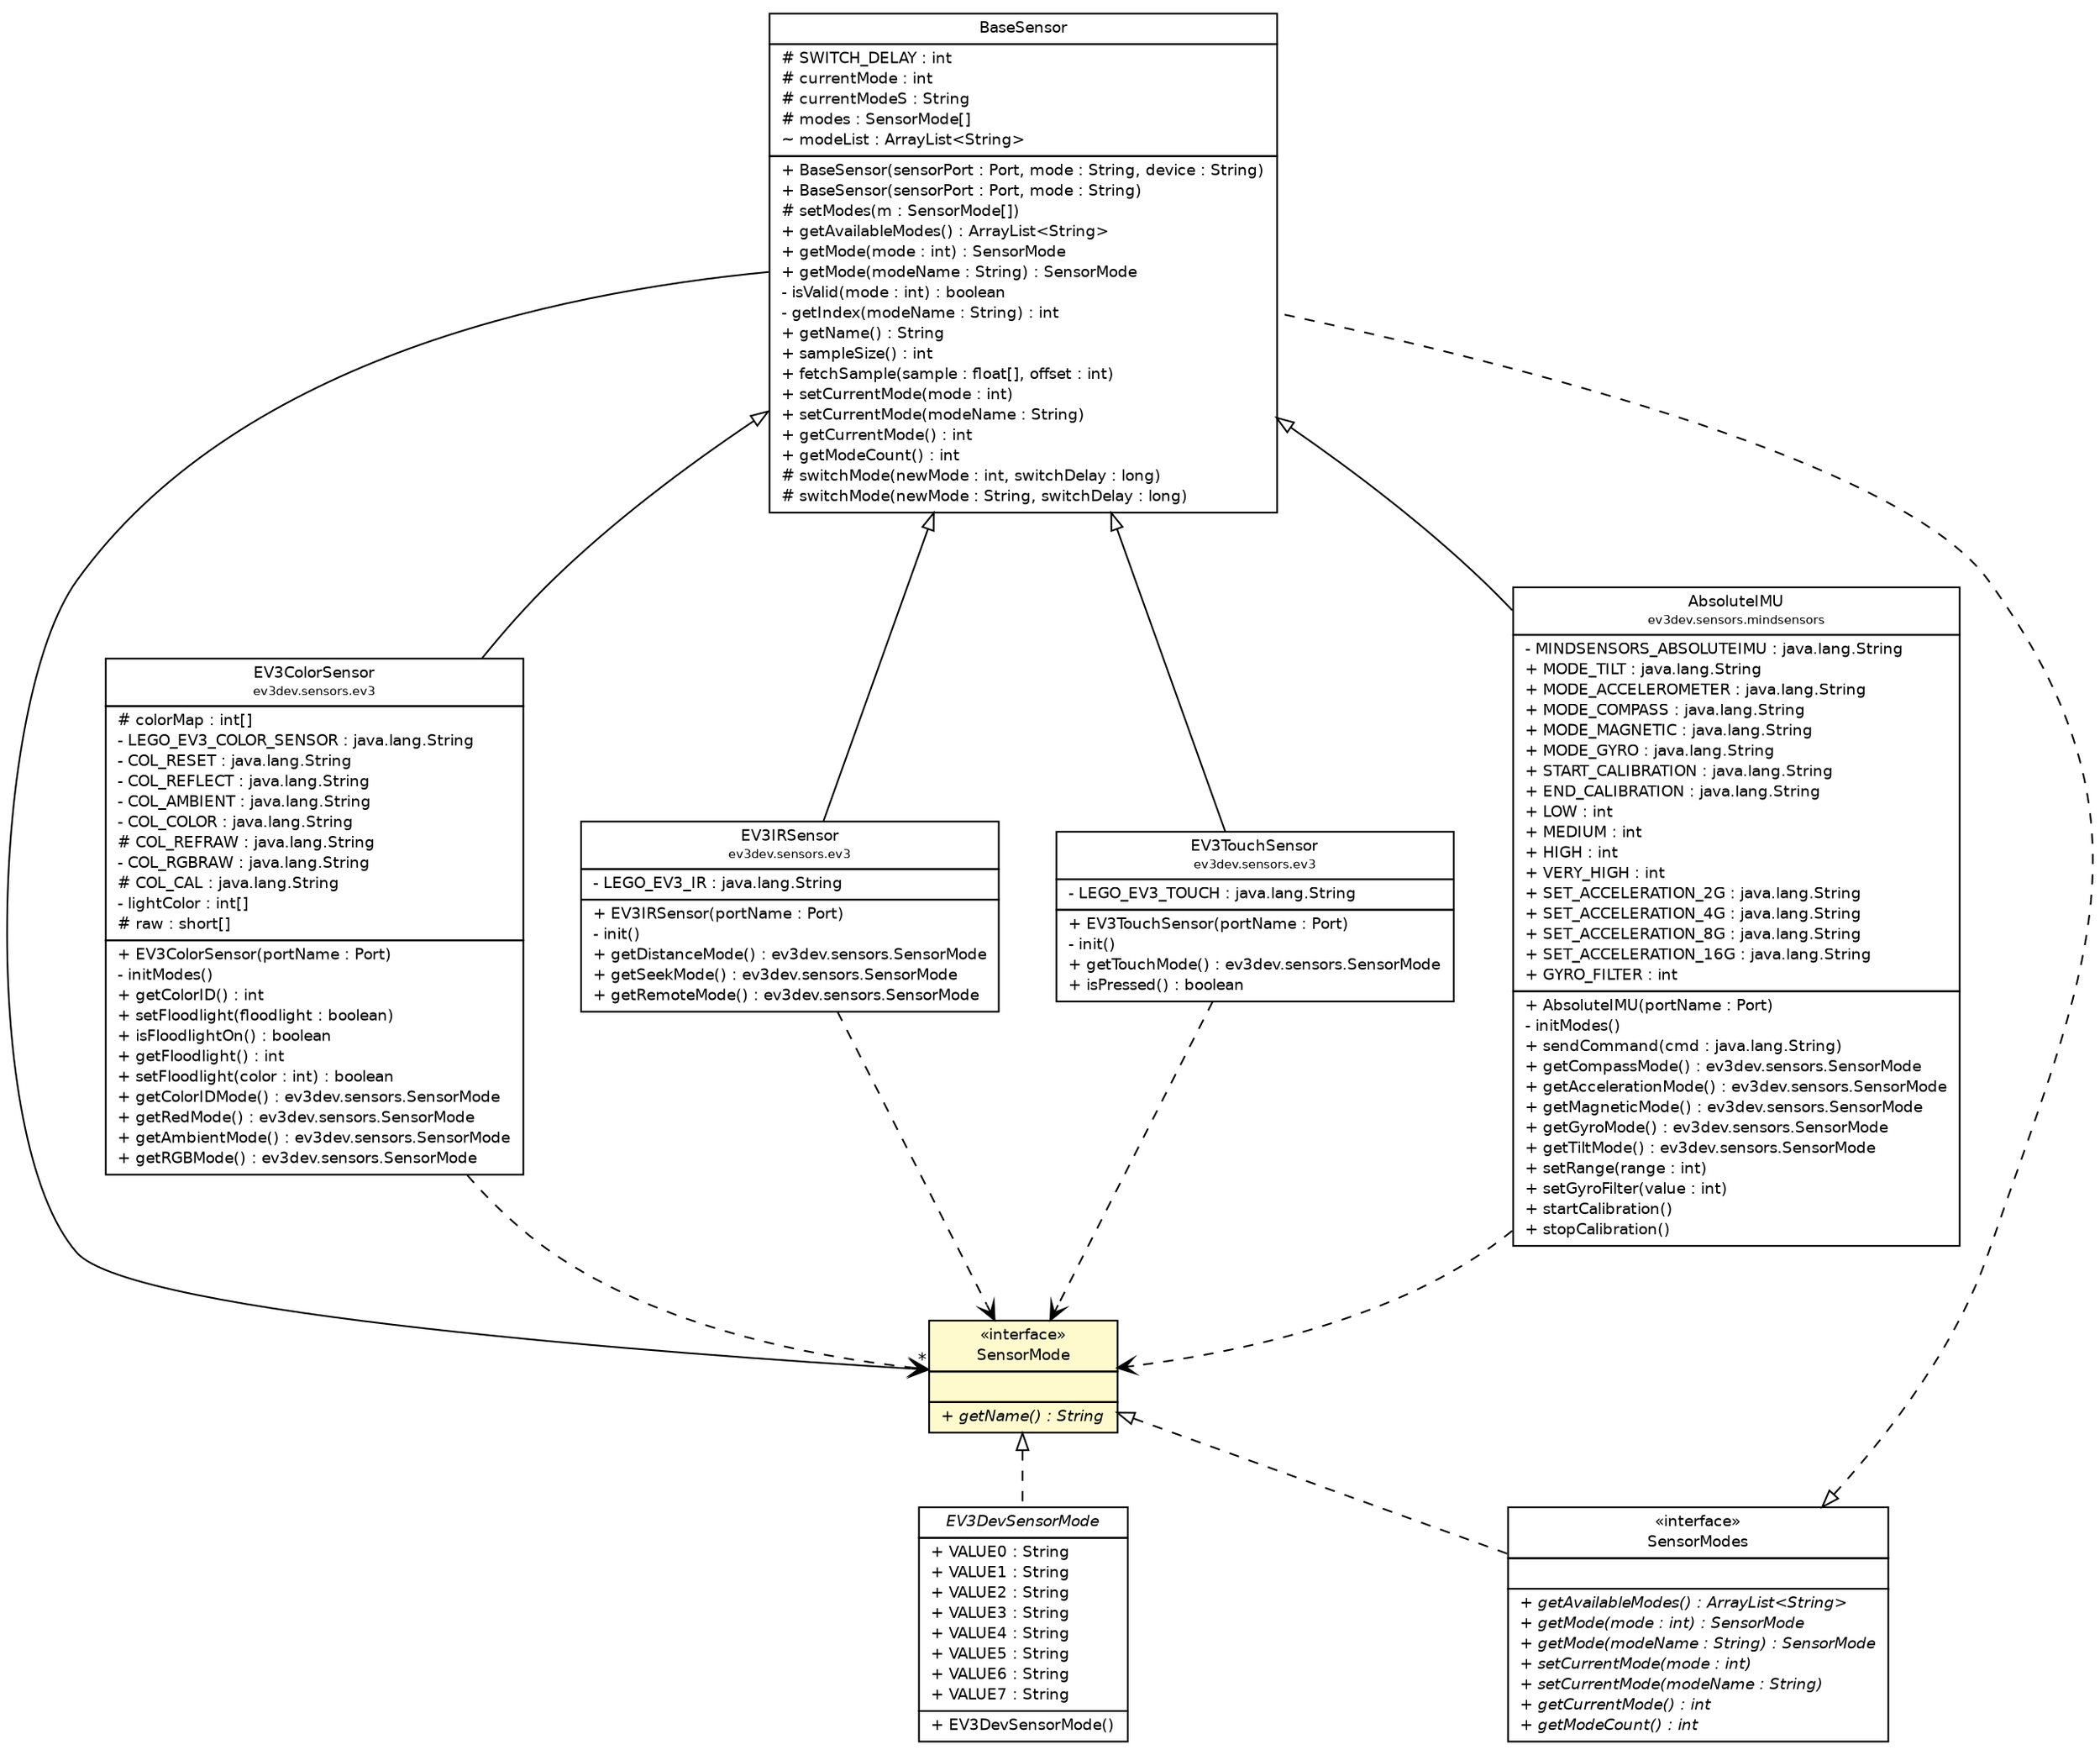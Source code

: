 #!/usr/local/bin/dot
#
# Class diagram 
# Generated by UMLGraph version R5_6-24-gf6e263 (http://www.umlgraph.org/)
#

digraph G {
	edge [fontname="Helvetica",fontsize=10,labelfontname="Helvetica",labelfontsize=10];
	node [fontname="Helvetica",fontsize=10,shape=plaintext];
	nodesep=0.25;
	ranksep=0.5;
	// ev3dev.sensors.BaseSensor
	c3278 [label=<<table title="ev3dev.sensors.BaseSensor" border="0" cellborder="1" cellspacing="0" cellpadding="2" port="p" href="./BaseSensor.html">
		<tr><td><table border="0" cellspacing="0" cellpadding="1">
<tr><td align="center" balign="center"> BaseSensor </td></tr>
		</table></td></tr>
		<tr><td><table border="0" cellspacing="0" cellpadding="1">
<tr><td align="left" balign="left"> # SWITCH_DELAY : int </td></tr>
<tr><td align="left" balign="left"> # currentMode : int </td></tr>
<tr><td align="left" balign="left"> # currentModeS : String </td></tr>
<tr><td align="left" balign="left"> # modes : SensorMode[] </td></tr>
<tr><td align="left" balign="left"> ~ modeList : ArrayList&lt;String&gt; </td></tr>
		</table></td></tr>
		<tr><td><table border="0" cellspacing="0" cellpadding="1">
<tr><td align="left" balign="left"> + BaseSensor(sensorPort : Port, mode : String, device : String) </td></tr>
<tr><td align="left" balign="left"> + BaseSensor(sensorPort : Port, mode : String) </td></tr>
<tr><td align="left" balign="left"> # setModes(m : SensorMode[]) </td></tr>
<tr><td align="left" balign="left"> + getAvailableModes() : ArrayList&lt;String&gt; </td></tr>
<tr><td align="left" balign="left"> + getMode(mode : int) : SensorMode </td></tr>
<tr><td align="left" balign="left"> + getMode(modeName : String) : SensorMode </td></tr>
<tr><td align="left" balign="left"> - isValid(mode : int) : boolean </td></tr>
<tr><td align="left" balign="left"> - getIndex(modeName : String) : int </td></tr>
<tr><td align="left" balign="left"> + getName() : String </td></tr>
<tr><td align="left" balign="left"> + sampleSize() : int </td></tr>
<tr><td align="left" balign="left"> + fetchSample(sample : float[], offset : int) </td></tr>
<tr><td align="left" balign="left"> + setCurrentMode(mode : int) </td></tr>
<tr><td align="left" balign="left"> + setCurrentMode(modeName : String) </td></tr>
<tr><td align="left" balign="left"> + getCurrentMode() : int </td></tr>
<tr><td align="left" balign="left"> + getModeCount() : int </td></tr>
<tr><td align="left" balign="left"> # switchMode(newMode : int, switchDelay : long) </td></tr>
<tr><td align="left" balign="left"> # switchMode(newMode : String, switchDelay : long) </td></tr>
		</table></td></tr>
		</table>>, URL="./BaseSensor.html", fontname="Helvetica", fontcolor="black", fontsize=9.0];
	// ev3dev.sensors.EV3DevSensorMode
	c3281 [label=<<table title="ev3dev.sensors.EV3DevSensorMode" border="0" cellborder="1" cellspacing="0" cellpadding="2" port="p" href="./EV3DevSensorMode.html">
		<tr><td><table border="0" cellspacing="0" cellpadding="1">
<tr><td align="center" balign="center"><font face="Helvetica-Oblique"> EV3DevSensorMode </font></td></tr>
		</table></td></tr>
		<tr><td><table border="0" cellspacing="0" cellpadding="1">
<tr><td align="left" balign="left"> + VALUE0 : String </td></tr>
<tr><td align="left" balign="left"> + VALUE1 : String </td></tr>
<tr><td align="left" balign="left"> + VALUE2 : String </td></tr>
<tr><td align="left" balign="left"> + VALUE3 : String </td></tr>
<tr><td align="left" balign="left"> + VALUE4 : String </td></tr>
<tr><td align="left" balign="left"> + VALUE5 : String </td></tr>
<tr><td align="left" balign="left"> + VALUE6 : String </td></tr>
<tr><td align="left" balign="left"> + VALUE7 : String </td></tr>
		</table></td></tr>
		<tr><td><table border="0" cellspacing="0" cellpadding="1">
<tr><td align="left" balign="left"> + EV3DevSensorMode() </td></tr>
		</table></td></tr>
		</table>>, URL="./EV3DevSensorMode.html", fontname="Helvetica", fontcolor="black", fontsize=9.0];
	// ev3dev.sensors.SensorMode
	c3284 [label=<<table title="ev3dev.sensors.SensorMode" border="0" cellborder="1" cellspacing="0" cellpadding="2" port="p" bgcolor="lemonChiffon" href="./SensorMode.html">
		<tr><td><table border="0" cellspacing="0" cellpadding="1">
<tr><td align="center" balign="center"> &#171;interface&#187; </td></tr>
<tr><td align="center" balign="center"> SensorMode </td></tr>
		</table></td></tr>
		<tr><td><table border="0" cellspacing="0" cellpadding="1">
<tr><td align="left" balign="left">  </td></tr>
		</table></td></tr>
		<tr><td><table border="0" cellspacing="0" cellpadding="1">
<tr><td align="left" balign="left"><font face="Helvetica-Oblique" point-size="9.0"> + getName() : String </font></td></tr>
		</table></td></tr>
		</table>>, URL="./SensorMode.html", fontname="Helvetica", fontcolor="black", fontsize=9.0];
	// ev3dev.sensors.SensorModes
	c3285 [label=<<table title="ev3dev.sensors.SensorModes" border="0" cellborder="1" cellspacing="0" cellpadding="2" port="p" href="./SensorModes.html">
		<tr><td><table border="0" cellspacing="0" cellpadding="1">
<tr><td align="center" balign="center"> &#171;interface&#187; </td></tr>
<tr><td align="center" balign="center"> SensorModes </td></tr>
		</table></td></tr>
		<tr><td><table border="0" cellspacing="0" cellpadding="1">
<tr><td align="left" balign="left">  </td></tr>
		</table></td></tr>
		<tr><td><table border="0" cellspacing="0" cellpadding="1">
<tr><td align="left" balign="left"><font face="Helvetica-Oblique" point-size="9.0"> + getAvailableModes() : ArrayList&lt;String&gt; </font></td></tr>
<tr><td align="left" balign="left"><font face="Helvetica-Oblique" point-size="9.0"> + getMode(mode : int) : SensorMode </font></td></tr>
<tr><td align="left" balign="left"><font face="Helvetica-Oblique" point-size="9.0"> + getMode(modeName : String) : SensorMode </font></td></tr>
<tr><td align="left" balign="left"><font face="Helvetica-Oblique" point-size="9.0"> + setCurrentMode(mode : int) </font></td></tr>
<tr><td align="left" balign="left"><font face="Helvetica-Oblique" point-size="9.0"> + setCurrentMode(modeName : String) </font></td></tr>
<tr><td align="left" balign="left"><font face="Helvetica-Oblique" point-size="9.0"> + getCurrentMode() : int </font></td></tr>
<tr><td align="left" balign="left"><font face="Helvetica-Oblique" point-size="9.0"> + getModeCount() : int </font></td></tr>
		</table></td></tr>
		</table>>, URL="./SensorModes.html", fontname="Helvetica", fontcolor="black", fontsize=9.0];
	// ev3dev.sensors.ev3.EV3ColorSensor
	c3286 [label=<<table title="ev3dev.sensors.ev3.EV3ColorSensor" border="0" cellborder="1" cellspacing="0" cellpadding="2" port="p" href="./ev3/EV3ColorSensor.html">
		<tr><td><table border="0" cellspacing="0" cellpadding="1">
<tr><td align="center" balign="center"> EV3ColorSensor </td></tr>
<tr><td align="center" balign="center"><font point-size="7.0"> ev3dev.sensors.ev3 </font></td></tr>
		</table></td></tr>
		<tr><td><table border="0" cellspacing="0" cellpadding="1">
<tr><td align="left" balign="left"> # colorMap : int[] </td></tr>
<tr><td align="left" balign="left"> - LEGO_EV3_COLOR_SENSOR : java.lang.String </td></tr>
<tr><td align="left" balign="left"> - COL_RESET : java.lang.String </td></tr>
<tr><td align="left" balign="left"> - COL_REFLECT : java.lang.String </td></tr>
<tr><td align="left" balign="left"> - COL_AMBIENT : java.lang.String </td></tr>
<tr><td align="left" balign="left"> - COL_COLOR : java.lang.String </td></tr>
<tr><td align="left" balign="left"> # COL_REFRAW : java.lang.String </td></tr>
<tr><td align="left" balign="left"> - COL_RGBRAW : java.lang.String </td></tr>
<tr><td align="left" balign="left"> # COL_CAL : java.lang.String </td></tr>
<tr><td align="left" balign="left"> - lightColor : int[] </td></tr>
<tr><td align="left" balign="left"> # raw : short[] </td></tr>
		</table></td></tr>
		<tr><td><table border="0" cellspacing="0" cellpadding="1">
<tr><td align="left" balign="left"> + EV3ColorSensor(portName : Port) </td></tr>
<tr><td align="left" balign="left"> - initModes() </td></tr>
<tr><td align="left" balign="left"> + getColorID() : int </td></tr>
<tr><td align="left" balign="left"> + setFloodlight(floodlight : boolean) </td></tr>
<tr><td align="left" balign="left"> + isFloodlightOn() : boolean </td></tr>
<tr><td align="left" balign="left"> + getFloodlight() : int </td></tr>
<tr><td align="left" balign="left"> + setFloodlight(color : int) : boolean </td></tr>
<tr><td align="left" balign="left"> + getColorIDMode() : ev3dev.sensors.SensorMode </td></tr>
<tr><td align="left" balign="left"> + getRedMode() : ev3dev.sensors.SensorMode </td></tr>
<tr><td align="left" balign="left"> + getAmbientMode() : ev3dev.sensors.SensorMode </td></tr>
<tr><td align="left" balign="left"> + getRGBMode() : ev3dev.sensors.SensorMode </td></tr>
		</table></td></tr>
		</table>>, URL="./ev3/EV3ColorSensor.html", fontname="Helvetica", fontcolor="black", fontsize=9.0];
	// ev3dev.sensors.ev3.EV3IRSensor
	c3295 [label=<<table title="ev3dev.sensors.ev3.EV3IRSensor" border="0" cellborder="1" cellspacing="0" cellpadding="2" port="p" href="./ev3/EV3IRSensor.html">
		<tr><td><table border="0" cellspacing="0" cellpadding="1">
<tr><td align="center" balign="center"> EV3IRSensor </td></tr>
<tr><td align="center" balign="center"><font point-size="7.0"> ev3dev.sensors.ev3 </font></td></tr>
		</table></td></tr>
		<tr><td><table border="0" cellspacing="0" cellpadding="1">
<tr><td align="left" balign="left"> - LEGO_EV3_IR : java.lang.String </td></tr>
		</table></td></tr>
		<tr><td><table border="0" cellspacing="0" cellpadding="1">
<tr><td align="left" balign="left"> + EV3IRSensor(portName : Port) </td></tr>
<tr><td align="left" balign="left"> - init() </td></tr>
<tr><td align="left" balign="left"> + getDistanceMode() : ev3dev.sensors.SensorMode </td></tr>
<tr><td align="left" balign="left"> + getSeekMode() : ev3dev.sensors.SensorMode </td></tr>
<tr><td align="left" balign="left"> + getRemoteMode() : ev3dev.sensors.SensorMode </td></tr>
		</table></td></tr>
		</table>>, URL="./ev3/EV3IRSensor.html", fontname="Helvetica", fontcolor="black", fontsize=9.0];
	// ev3dev.sensors.ev3.EV3TouchSensor
	c3299 [label=<<table title="ev3dev.sensors.ev3.EV3TouchSensor" border="0" cellborder="1" cellspacing="0" cellpadding="2" port="p" href="./ev3/EV3TouchSensor.html">
		<tr><td><table border="0" cellspacing="0" cellpadding="1">
<tr><td align="center" balign="center"> EV3TouchSensor </td></tr>
<tr><td align="center" balign="center"><font point-size="7.0"> ev3dev.sensors.ev3 </font></td></tr>
		</table></td></tr>
		<tr><td><table border="0" cellspacing="0" cellpadding="1">
<tr><td align="left" balign="left"> - LEGO_EV3_TOUCH : java.lang.String </td></tr>
		</table></td></tr>
		<tr><td><table border="0" cellspacing="0" cellpadding="1">
<tr><td align="left" balign="left"> + EV3TouchSensor(portName : Port) </td></tr>
<tr><td align="left" balign="left"> - init() </td></tr>
<tr><td align="left" balign="left"> + getTouchMode() : ev3dev.sensors.SensorMode </td></tr>
<tr><td align="left" balign="left"> + isPressed() : boolean </td></tr>
		</table></td></tr>
		</table>>, URL="./ev3/EV3TouchSensor.html", fontname="Helvetica", fontcolor="black", fontsize=9.0];
	// ev3dev.sensors.mindsensors.AbsoluteIMU
	c3304 [label=<<table title="ev3dev.sensors.mindsensors.AbsoluteIMU" border="0" cellborder="1" cellspacing="0" cellpadding="2" port="p" href="./mindsensors/AbsoluteIMU.html">
		<tr><td><table border="0" cellspacing="0" cellpadding="1">
<tr><td align="center" balign="center"> AbsoluteIMU </td></tr>
<tr><td align="center" balign="center"><font point-size="7.0"> ev3dev.sensors.mindsensors </font></td></tr>
		</table></td></tr>
		<tr><td><table border="0" cellspacing="0" cellpadding="1">
<tr><td align="left" balign="left"> - MINDSENSORS_ABSOLUTEIMU : java.lang.String </td></tr>
<tr><td align="left" balign="left"> + MODE_TILT : java.lang.String </td></tr>
<tr><td align="left" balign="left"> + MODE_ACCELEROMETER : java.lang.String </td></tr>
<tr><td align="left" balign="left"> + MODE_COMPASS : java.lang.String </td></tr>
<tr><td align="left" balign="left"> + MODE_MAGNETIC : java.lang.String </td></tr>
<tr><td align="left" balign="left"> + MODE_GYRO : java.lang.String </td></tr>
<tr><td align="left" balign="left"> + START_CALIBRATION : java.lang.String </td></tr>
<tr><td align="left" balign="left"> + END_CALIBRATION : java.lang.String </td></tr>
<tr><td align="left" balign="left"> + LOW : int </td></tr>
<tr><td align="left" balign="left"> + MEDIUM : int </td></tr>
<tr><td align="left" balign="left"> + HIGH : int </td></tr>
<tr><td align="left" balign="left"> + VERY_HIGH : int </td></tr>
<tr><td align="left" balign="left"> + SET_ACCELERATION_2G : java.lang.String </td></tr>
<tr><td align="left" balign="left"> + SET_ACCELERATION_4G : java.lang.String </td></tr>
<tr><td align="left" balign="left"> + SET_ACCELERATION_8G : java.lang.String </td></tr>
<tr><td align="left" balign="left"> + SET_ACCELERATION_16G : java.lang.String </td></tr>
<tr><td align="left" balign="left"> + GYRO_FILTER : int </td></tr>
		</table></td></tr>
		<tr><td><table border="0" cellspacing="0" cellpadding="1">
<tr><td align="left" balign="left"> + AbsoluteIMU(portName : Port) </td></tr>
<tr><td align="left" balign="left"> - initModes() </td></tr>
<tr><td align="left" balign="left"> + sendCommand(cmd : java.lang.String) </td></tr>
<tr><td align="left" balign="left"> + getCompassMode() : ev3dev.sensors.SensorMode </td></tr>
<tr><td align="left" balign="left"> + getAccelerationMode() : ev3dev.sensors.SensorMode </td></tr>
<tr><td align="left" balign="left"> + getMagneticMode() : ev3dev.sensors.SensorMode </td></tr>
<tr><td align="left" balign="left"> + getGyroMode() : ev3dev.sensors.SensorMode </td></tr>
<tr><td align="left" balign="left"> + getTiltMode() : ev3dev.sensors.SensorMode </td></tr>
<tr><td align="left" balign="left"> + setRange(range : int) </td></tr>
<tr><td align="left" balign="left"> + setGyroFilter(value : int) </td></tr>
<tr><td align="left" balign="left"> + startCalibration() </td></tr>
<tr><td align="left" balign="left"> + stopCalibration() </td></tr>
		</table></td></tr>
		</table>>, URL="./mindsensors/AbsoluteIMU.html", fontname="Helvetica", fontcolor="black", fontsize=9.0];
	//ev3dev.sensors.BaseSensor implements ev3dev.sensors.SensorModes
	c3285:p -> c3278:p [dir=back,arrowtail=empty,style=dashed];
	//ev3dev.sensors.EV3DevSensorMode implements ev3dev.sensors.SensorMode
	c3284:p -> c3281:p [dir=back,arrowtail=empty,style=dashed];
	//ev3dev.sensors.SensorModes implements ev3dev.sensors.SensorMode
	c3284:p -> c3285:p [dir=back,arrowtail=empty,style=dashed];
	//ev3dev.sensors.ev3.EV3ColorSensor extends ev3dev.sensors.BaseSensor
	c3278:p -> c3286:p [dir=back,arrowtail=empty];
	//ev3dev.sensors.ev3.EV3IRSensor extends ev3dev.sensors.BaseSensor
	c3278:p -> c3295:p [dir=back,arrowtail=empty];
	//ev3dev.sensors.ev3.EV3TouchSensor extends ev3dev.sensors.BaseSensor
	c3278:p -> c3299:p [dir=back,arrowtail=empty];
	//ev3dev.sensors.mindsensors.AbsoluteIMU extends ev3dev.sensors.BaseSensor
	c3278:p -> c3304:p [dir=back,arrowtail=empty];
	// ev3dev.sensors.BaseSensor NAVASSOC ev3dev.sensors.SensorMode
	c3278:p -> c3284:p [taillabel="", label="", headlabel="*", fontname="Helvetica", fontcolor="black", fontsize=10.0, color="black", arrowhead=open];
	// ev3dev.sensors.ev3.EV3ColorSensor DEPEND ev3dev.sensors.SensorMode
	c3286:p -> c3284:p [taillabel="", label="", headlabel="", fontname="Helvetica", fontcolor="black", fontsize=10.0, color="black", arrowhead=open, style=dashed];
	// ev3dev.sensors.ev3.EV3IRSensor DEPEND ev3dev.sensors.SensorMode
	c3295:p -> c3284:p [taillabel="", label="", headlabel="", fontname="Helvetica", fontcolor="black", fontsize=10.0, color="black", arrowhead=open, style=dashed];
	// ev3dev.sensors.ev3.EV3TouchSensor DEPEND ev3dev.sensors.SensorMode
	c3299:p -> c3284:p [taillabel="", label="", headlabel="", fontname="Helvetica", fontcolor="black", fontsize=10.0, color="black", arrowhead=open, style=dashed];
	// ev3dev.sensors.mindsensors.AbsoluteIMU DEPEND ev3dev.sensors.SensorMode
	c3304:p -> c3284:p [taillabel="", label="", headlabel="", fontname="Helvetica", fontcolor="black", fontsize=10.0, color="black", arrowhead=open, style=dashed];
}

